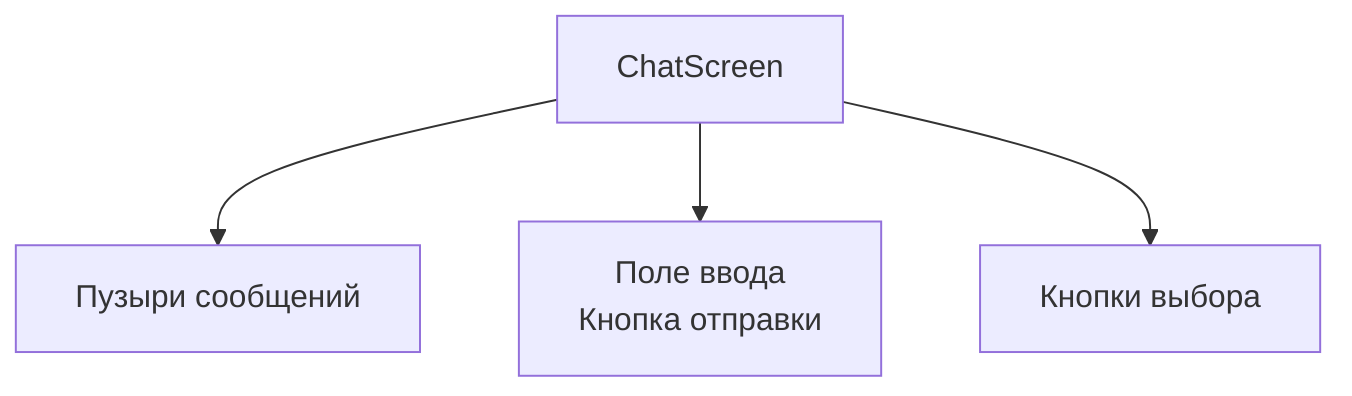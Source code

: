 %% Макет интерфейса чата: пузыри, поле ввода, кнопки выбора.
graph TD
    A[ChatScreen] --> B[Пузыри сообщений]
    A --> C[Поле ввода\nКнопка отправки]
    A --> D[Кнопки выбора]